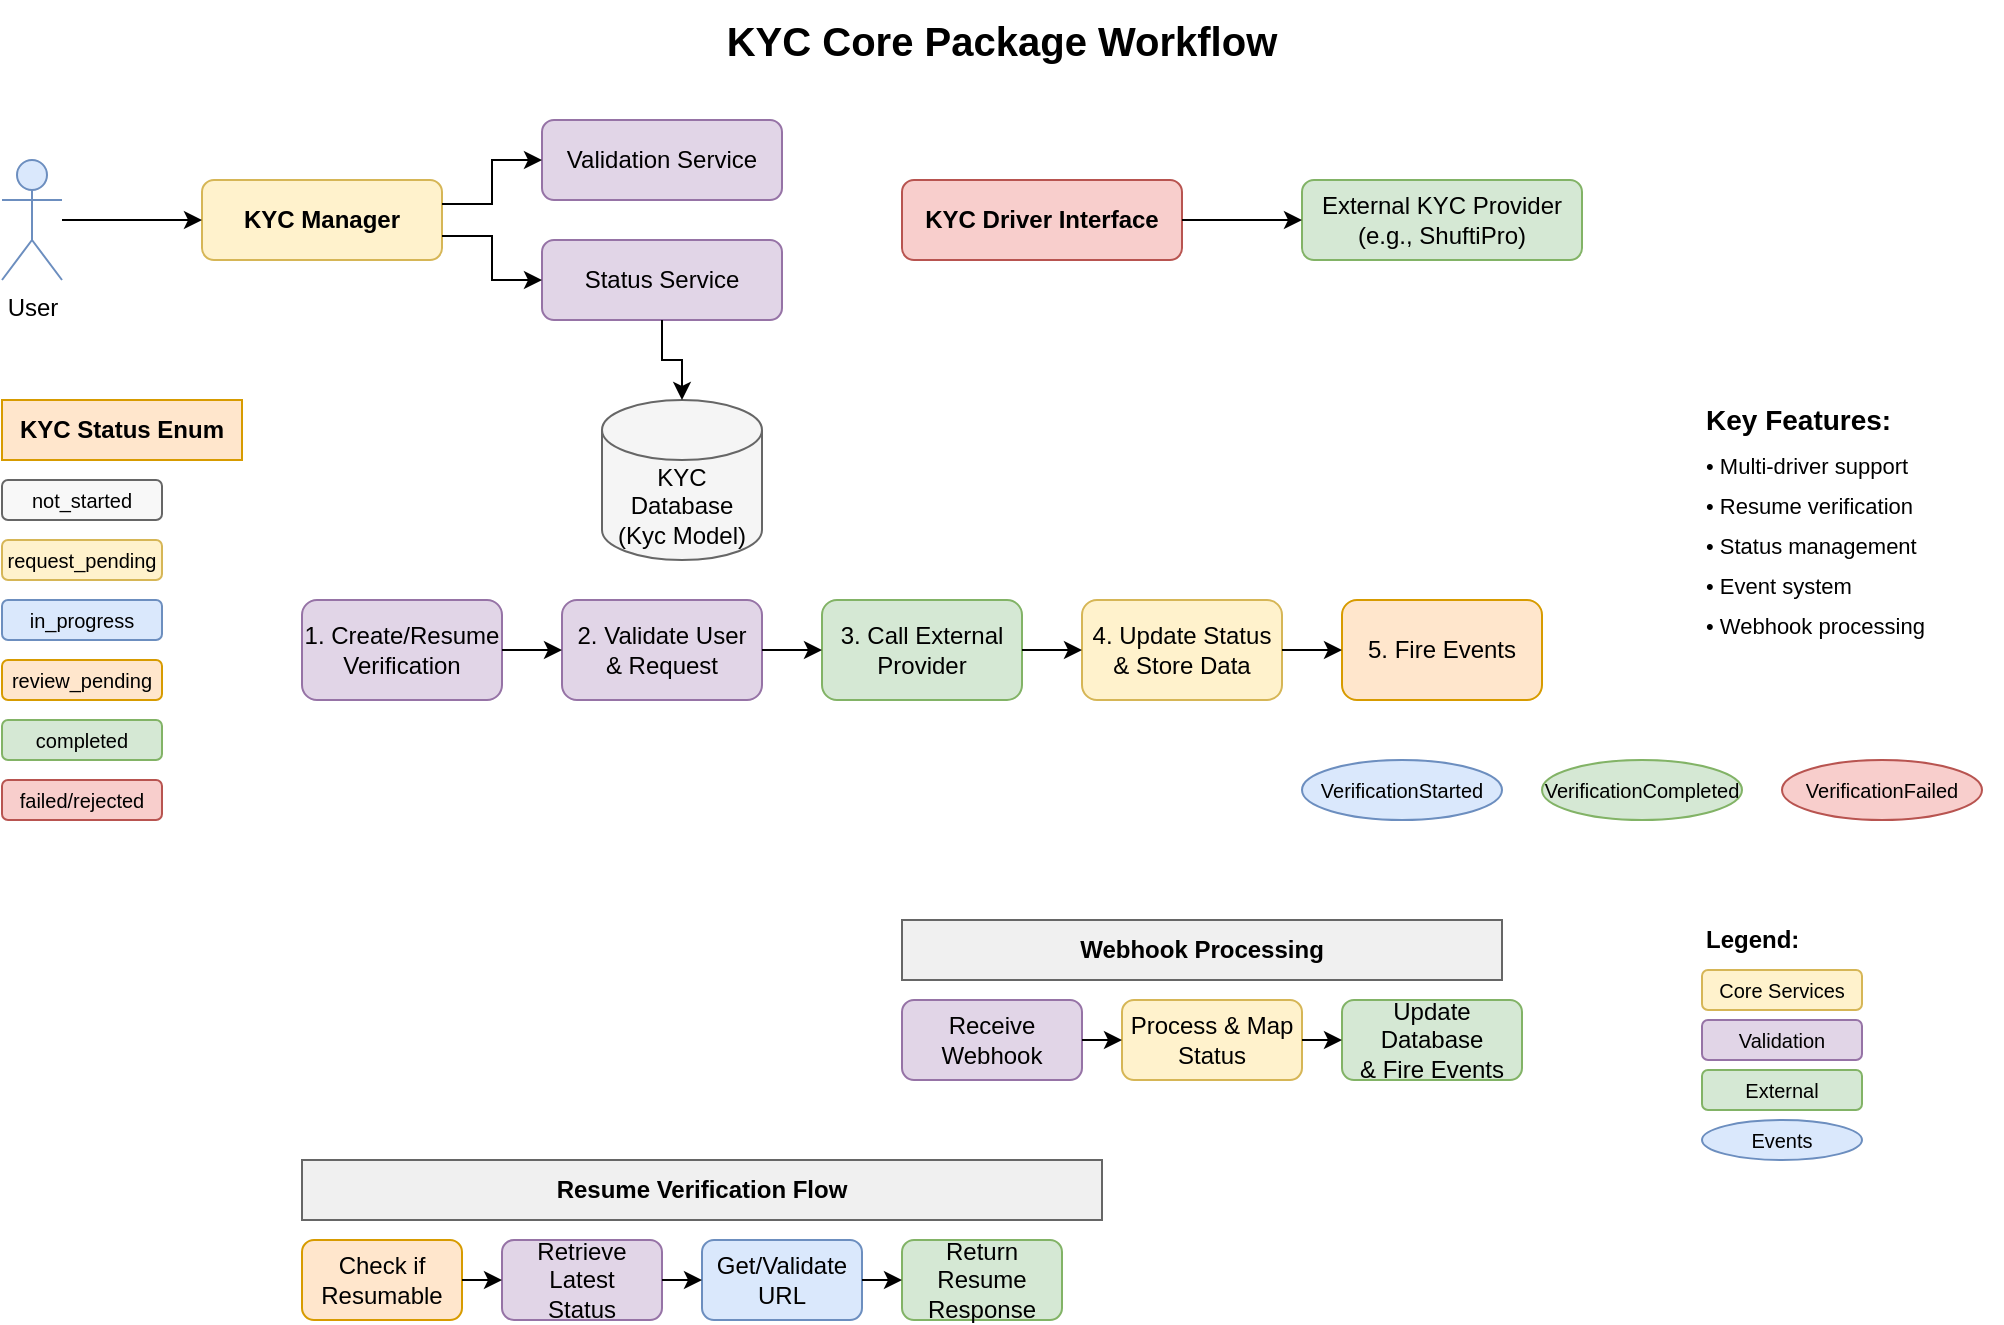 <mxfile version="24.7.17">
  <diagram name="KYC Core Workflow" id="kyc-workflow">
    <mxGraphModel dx="1422" dy="794" grid="1" gridSize="10" guides="1" tooltips="1" connect="1" arrows="1" fold="1" page="1" pageScale="1" pageWidth="1169" pageHeight="827" math="0" shadow="0">
      <root>
        <mxCell id="0" />
        <mxCell id="1" parent="0" />
        
        <!-- Title -->
        <mxCell id="title" value="KYC Core Package Workflow" style="text;html=1;strokeColor=none;fillColor=none;align=center;verticalAlign=middle;whiteSpace=wrap;rounded=0;fontSize=20;fontStyle=1;" vertex="1" parent="1">
          <mxGeometry x="400" y="20" width="300" height="40" as="geometry" />
        </mxCell>
        
        <!-- User Start -->
        <mxCell id="user-start" value="User" style="shape=umlActor;verticalLabelPosition=bottom;verticalAlign=top;html=1;outlineConnect=0;fillColor=#dae8fc;strokeColor=#6c8ebf;" vertex="1" parent="1">
          <mxGeometry x="50" y="100" width="30" height="60" as="geometry" />
        </mxCell>
        
        <!-- KYC Manager -->
        <mxCell id="kyc-manager" value="KYC Manager" style="rounded=1;whiteSpace=wrap;html=1;fillColor=#fff2cc;strokeColor=#d6b656;fontStyle=1;" vertex="1" parent="1">
          <mxGeometry x="150" y="110" width="120" height="40" as="geometry" />
        </mxCell>
        
        <!-- Validation Service -->
        <mxCell id="validation-service" value="Validation Service" style="rounded=1;whiteSpace=wrap;html=1;fillColor=#e1d5e7;strokeColor=#9673a6;" vertex="1" parent="1">
          <mxGeometry x="320" y="80" width="120" height="40" as="geometry" />
        </mxCell>
        
        <!-- Status Service -->
        <mxCell id="status-service" value="Status Service" style="rounded=1;whiteSpace=wrap;html=1;fillColor=#e1d5e7;strokeColor=#9673a6;" vertex="1" parent="1">
          <mxGeometry x="320" y="140" width="120" height="40" as="geometry" />
        </mxCell>
        
        <!-- Driver Interface -->
        <mxCell id="driver-interface" value="KYC Driver Interface" style="rounded=1;whiteSpace=wrap;html=1;fillColor=#f8cecc;strokeColor=#b85450;fontStyle=1;" vertex="1" parent="1">
          <mxGeometry x="500" y="110" width="140" height="40" as="geometry" />
        </mxCell>
        
        <!-- External Provider -->
        <mxCell id="external-provider" value="External KYC Provider&#xa;(e.g., ShuftiPro)" style="rounded=1;whiteSpace=wrap;html=1;fillColor=#d5e8d4;strokeColor=#82b366;" vertex="1" parent="1">
          <mxGeometry x="700" y="110" width="140" height="40" as="geometry" />
        </mxCell>
        
        <!-- Database -->
        <mxCell id="database" value="KYC Database&#xa;(Kyc Model)" style="shape=cylinder3;whiteSpace=wrap;html=1;boundedLbl=1;backgroundOutline=1;size=15;fillColor=#f5f5f5;strokeColor=#666666;" vertex="1" parent="1">
          <mxGeometry x="350" y="220" width="80" height="80" as="geometry" />
        </mxCell>
        
        <!-- Status Enum Box -->
        <mxCell id="status-enum-box" value="KYC Status Enum" style="rounded=0;whiteSpace=wrap;html=1;fillColor=#ffe6cc;strokeColor=#d79b00;fontStyle=1;" vertex="1" parent="1">
          <mxGeometry x="50" y="220" width="120" height="30" as="geometry" />
        </mxCell>
        
        <!-- Status Values -->
        <mxCell id="status-not-started" value="not_started" style="rounded=1;whiteSpace=wrap;html=1;fillColor=#f8f8f8;strokeColor=#666666;fontSize=10;" vertex="1" parent="1">
          <mxGeometry x="50" y="260" width="80" height="20" as="geometry" />
        </mxCell>
        
        <mxCell id="status-request-pending" value="request_pending" style="rounded=1;whiteSpace=wrap;html=1;fillColor=#fff2cc;strokeColor=#d6b656;fontSize=10;" vertex="1" parent="1">
          <mxGeometry x="50" y="290" width="80" height="20" as="geometry" />
        </mxCell>
        
        <mxCell id="status-in-progress" value="in_progress" style="rounded=1;whiteSpace=wrap;html=1;fillColor=#dae8fc;strokeColor=#6c8ebf;fontSize=10;" vertex="1" parent="1">
          <mxGeometry x="50" y="320" width="80" height="20" as="geometry" />
        </mxCell>
        
        <mxCell id="status-review-pending" value="review_pending" style="rounded=1;whiteSpace=wrap;html=1;fillColor=#ffe6cc;strokeColor=#d79b00;fontSize=10;" vertex="1" parent="1">
          <mxGeometry x="50" y="350" width="80" height="20" as="geometry" />
        </mxCell>
        
        <mxCell id="status-completed" value="completed" style="rounded=1;whiteSpace=wrap;html=1;fillColor=#d5e8d4;strokeColor=#82b366;fontSize=10;" vertex="1" parent="1">
          <mxGeometry x="50" y="380" width="80" height="20" as="geometry" />
        </mxCell>
        
        <mxCell id="status-failed" value="failed/rejected" style="rounded=1;whiteSpace=wrap;html=1;fillColor=#f8cecc;strokeColor=#b85450;fontSize=10;" vertex="1" parent="1">
          <mxGeometry x="50" y="410" width="80" height="20" as="geometry" />
        </mxCell>
        
        <!-- Workflow Steps -->
        <mxCell id="step1" value="1. Create/Resume&#xa;Verification" style="rounded=1;whiteSpace=wrap;html=1;fillColor=#e1d5e7;strokeColor=#9673a6;" vertex="1" parent="1">
          <mxGeometry x="200" y="320" width="100" height="50" as="geometry" />
        </mxCell>
        
        <mxCell id="step2" value="2. Validate User&#xa;&amp; Request" style="rounded=1;whiteSpace=wrap;html=1;fillColor=#e1d5e7;strokeColor=#9673a6;" vertex="1" parent="1">
          <mxGeometry x="330" y="320" width="100" height="50" as="geometry" />
        </mxCell>
        
        <mxCell id="step3" value="3. Call External&#xa;Provider" style="rounded=1;whiteSpace=wrap;html=1;fillColor=#d5e8d4;strokeColor=#82b366;" vertex="1" parent="1">
          <mxGeometry x="460" y="320" width="100" height="50" as="geometry" />
        </mxCell>
        
        <mxCell id="step4" value="4. Update Status&#xa;&amp; Store Data" style="rounded=1;whiteSpace=wrap;html=1;fillColor=#fff2cc;strokeColor=#d6b656;" vertex="1" parent="1">
          <mxGeometry x="590" y="320" width="100" height="50" as="geometry" />
        </mxCell>
        
        <mxCell id="step5" value="5. Fire Events" style="rounded=1;whiteSpace=wrap;html=1;fillColor=#ffe6cc;strokeColor=#d79b00;" vertex="1" parent="1">
          <mxGeometry x="720" y="320" width="100" height="50" as="geometry" />
        </mxCell>
        
        <!-- Events -->
        <mxCell id="event-started" value="VerificationStarted" style="ellipse;whiteSpace=wrap;html=1;fillColor=#dae8fc;strokeColor=#6c8ebf;fontSize=10;" vertex="1" parent="1">
          <mxGeometry x="700" y="400" width="100" height="30" as="geometry" />
        </mxCell>
        
        <mxCell id="event-completed" value="VerificationCompleted" style="ellipse;whiteSpace=wrap;html=1;fillColor=#d5e8d4;strokeColor=#82b366;fontSize=10;" vertex="1" parent="1">
          <mxGeometry x="820" y="400" width="100" height="30" as="geometry" />
        </mxCell>
        
        <mxCell id="event-failed" value="VerificationFailed" style="ellipse;whiteSpace=wrap;html=1;fillColor=#f8cecc;strokeColor=#b85450;fontSize=10;" vertex="1" parent="1">
          <mxGeometry x="940" y="400" width="100" height="30" as="geometry" />
        </mxCell>
        
        <!-- Webhook Process -->
        <mxCell id="webhook-box" value="Webhook Processing" style="rounded=0;whiteSpace=wrap;html=1;fillColor=#f0f0f0;strokeColor=#666666;fontStyle=1;" vertex="1" parent="1">
          <mxGeometry x="500" y="480" width="300" height="30" as="geometry" />
        </mxCell>
        
        <mxCell id="webhook-receive" value="Receive Webhook" style="rounded=1;whiteSpace=wrap;html=1;fillColor=#e1d5e7;strokeColor=#9673a6;" vertex="1" parent="1">
          <mxGeometry x="500" y="520" width="90" height="40" as="geometry" />
        </mxCell>
        
        <mxCell id="webhook-process" value="Process &amp; Map&#xa;Status" style="rounded=1;whiteSpace=wrap;html=1;fillColor=#fff2cc;strokeColor=#d6b656;" vertex="1" parent="1">
          <mxGeometry x="610" y="520" width="90" height="40" as="geometry" />
        </mxCell>
        
        <mxCell id="webhook-update" value="Update Database&#xa;&amp; Fire Events" style="rounded=1;whiteSpace=wrap;html=1;fillColor=#d5e8d4;strokeColor=#82b366;" vertex="1" parent="1">
          <mxGeometry x="720" y="520" width="90" height="40" as="geometry" />
        </mxCell>
        
        <!-- Resume Flow -->
        <mxCell id="resume-box" value="Resume Verification Flow" style="rounded=0;whiteSpace=wrap;html=1;fillColor=#f0f0f0;strokeColor=#666666;fontStyle=1;" vertex="1" parent="1">
          <mxGeometry x="200" y="600" width="400" height="30" as="geometry" />
        </mxCell>
        
        <mxCell id="resume-check" value="Check if&#xa;Resumable" style="rounded=1;whiteSpace=wrap;html=1;fillColor=#ffe6cc;strokeColor=#d79b00;" vertex="1" parent="1">
          <mxGeometry x="200" y="640" width="80" height="40" as="geometry" />
        </mxCell>
        
        <mxCell id="resume-retrieve" value="Retrieve Latest&#xa;Status" style="rounded=1;whiteSpace=wrap;html=1;fillColor=#e1d5e7;strokeColor=#9673a6;" vertex="1" parent="1">
          <mxGeometry x="300" y="640" width="80" height="40" as="geometry" />
        </mxCell>
        
        <mxCell id="resume-url" value="Get/Validate&#xa;URL" style="rounded=1;whiteSpace=wrap;html=1;fillColor=#dae8fc;strokeColor=#6c8ebf;" vertex="1" parent="1">
          <mxGeometry x="400" y="640" width="80" height="40" as="geometry" />
        </mxCell>
        
        <mxCell id="resume-response" value="Return Resume&#xa;Response" style="rounded=1;whiteSpace=wrap;html=1;fillColor=#d5e8d4;strokeColor=#82b366;" vertex="1" parent="1">
          <mxGeometry x="500" y="640" width="80" height="40" as="geometry" />
        </mxCell>
        
        <!-- Main Flow Arrows -->
        <mxCell id="arrow1" style="edgeStyle=orthogonalEdgeStyle;rounded=0;orthogonalLoop=1;jettySize=auto;html=1;exitX=1;exitY=0.5;entryX=0;entryY=0.5;" edge="1" parent="1" source="user-start" target="kyc-manager">
          <mxGeometry relative="1" as="geometry" />
        </mxCell>
        
        <mxCell id="arrow2" style="edgeStyle=orthogonalEdgeStyle;rounded=0;orthogonalLoop=1;jettySize=auto;html=1;exitX=1;exitY=0.3;entryX=0;entryY=0.5;" edge="1" parent="1" source="kyc-manager" target="validation-service">
          <mxGeometry relative="1" as="geometry" />
        </mxCell>
        
        <mxCell id="arrow3" style="edgeStyle=orthogonalEdgeStyle;rounded=0;orthogonalLoop=1;jettySize=auto;html=1;exitX=1;exitY=0.7;entryX=0;entryY=0.5;" edge="1" parent="1" source="kyc-manager" target="status-service">
          <mxGeometry relative="1" as="geometry" />
        </mxCell>
        
        <mxCell id="arrow4" style="edgeStyle=orthogonalEdgeStyle;rounded=0;orthogonalLoop=1;jettySize=auto;html=1;exitX=1;exitY=0.5;entryX=0;entryY=0.5;" edge="1" parent="1" source="driver-interface" target="external-provider">
          <mxGeometry relative="1" as="geometry" />
        </mxCell>
        
        <mxCell id="arrow5" style="edgeStyle=orthogonalEdgeStyle;rounded=0;orthogonalLoop=1;jettySize=auto;html=1;exitX=0.5;exitY=1;entryX=0.5;entryY=0;" edge="1" parent="1" source="status-service" target="database">
          <mxGeometry relative="1" as="geometry" />
        </mxCell>
        
        <!-- Workflow Step Arrows -->
        <mxCell id="step-arrow1" style="edgeStyle=orthogonalEdgeStyle;rounded=0;orthogonalLoop=1;jettySize=auto;html=1;exitX=1;exitY=0.5;entryX=0;entryY=0.5;" edge="1" parent="1" source="step1" target="step2">
          <mxGeometry relative="1" as="geometry" />
        </mxCell>
        
        <mxCell id="step-arrow2" style="edgeStyle=orthogonalEdgeStyle;rounded=0;orthogonalLoop=1;jettySize=auto;html=1;exitX=1;exitY=0.5;entryX=0;entryY=0.5;" edge="1" parent="1" source="step2" target="step3">
          <mxGeometry relative="1" as="geometry" />
        </mxCell>
        
        <mxCell id="step-arrow3" style="edgeStyle=orthogonalEdgeStyle;rounded=0;orthogonalLoop=1;jettySize=auto;html=1;exitX=1;exitY=0.5;entryX=0;entryY=0.5;" edge="1" parent="1" source="step3" target="step4">
          <mxGeometry relative="1" as="geometry" />
        </mxCell>
        
        <mxCell id="step-arrow4" style="edgeStyle=orthogonalEdgeStyle;rounded=0;orthogonalLoop=1;jettySize=auto;html=1;exitX=1;exitY=0.5;entryX=0;entryY=0.5;" edge="1" parent="1" source="step4" target="step5">
          <mxGeometry relative="1" as="geometry" />
        </mxCell>
        
        <!-- Webhook Arrows -->
        <mxCell id="webhook-arrow1" style="edgeStyle=orthogonalEdgeStyle;rounded=0;orthogonalLoop=1;jettySize=auto;html=1;exitX=1;exitY=0.5;entryX=0;entryY=0.5;" edge="1" parent="1" source="webhook-receive" target="webhook-process">
          <mxGeometry relative="1" as="geometry" />
        </mxCell>
        
        <mxCell id="webhook-arrow2" style="edgeStyle=orthogonalEdgeStyle;rounded=0;orthogonalLoop=1;jettySize=auto;html=1;exitX=1;exitY=0.5;entryX=0;entryY=0.5;" edge="1" parent="1" source="webhook-process" target="webhook-update">
          <mxGeometry relative="1" as="geometry" />
        </mxCell>
        
        <!-- Resume Arrows -->
        <mxCell id="resume-arrow1" style="edgeStyle=orthogonalEdgeStyle;rounded=0;orthogonalLoop=1;jettySize=auto;html=1;exitX=1;exitY=0.5;entryX=0;entryY=0.5;" edge="1" parent="1" source="resume-check" target="resume-retrieve">
          <mxGeometry relative="1" as="geometry" />
        </mxCell>
        
        <mxCell id="resume-arrow2" style="edgeStyle=orthogonalEdgeStyle;rounded=0;orthogonalLoop=1;jettySize=auto;html=1;exitX=1;exitY=0.5;entryX=0;entryY=0.5;" edge="1" parent="1" source="resume-retrieve" target="resume-url">
          <mxGeometry relative="1" as="geometry" />
        </mxCell>
        
        <mxCell id="resume-arrow3" style="edgeStyle=orthogonalEdgeStyle;rounded=0;orthogonalLoop=1;jettySize=auto;html=1;exitX=1;exitY=0.5;entryX=0;entryY=0.5;" edge="1" parent="1" source="resume-url" target="resume-response">
          <mxGeometry relative="1" as="geometry" />
        </mxCell>
        
        <!-- Key Features Text -->
        <mxCell id="features-title" value="Key Features:" style="text;html=1;strokeColor=none;fillColor=none;align=left;verticalAlign=middle;whiteSpace=wrap;rounded=0;fontSize=14;fontStyle=1;" vertex="1" parent="1">
          <mxGeometry x="900" y="220" width="100" height="20" as="geometry" />
        </mxCell>
        
        <mxCell id="feature1" value="• Multi-driver support" style="text;html=1;strokeColor=none;fillColor=none;align=left;verticalAlign=middle;whiteSpace=wrap;rounded=0;fontSize=11;" vertex="1" parent="1">
          <mxGeometry x="900" y="245" width="150" height="15" as="geometry" />
        </mxCell>
        
        <mxCell id="feature2" value="• Resume verification" style="text;html=1;strokeColor=none;fillColor=none;align=left;verticalAlign=middle;whiteSpace=wrap;rounded=0;fontSize=11;" vertex="1" parent="1">
          <mxGeometry x="900" y="265" width="150" height="15" as="geometry" />
        </mxCell>
        
        <mxCell id="feature3" value="• Status management" style="text;html=1;strokeColor=none;fillColor=none;align=left;verticalAlign=middle;whiteSpace=wrap;rounded=0;fontSize=11;" vertex="1" parent="1">
          <mxGeometry x="900" y="285" width="150" height="15" as="geometry" />
        </mxCell>
        
        <mxCell id="feature4" value="• Event system" style="text;html=1;strokeColor=none;fillColor=none;align=left;verticalAlign=middle;whiteSpace=wrap;rounded=0;fontSize=11;" vertex="1" parent="1">
          <mxGeometry x="900" y="305" width="150" height="15" as="geometry" />
        </mxCell>
        
        <mxCell id="feature5" value="• Webhook processing" style="text;html=1;strokeColor=none;fillColor=none;align=left;verticalAlign=middle;whiteSpace=wrap;rounded=0;fontSize=11;" vertex="1" parent="1">
          <mxGeometry x="900" y="325" width="150" height="15" as="geometry" />
        </mxCell>
        
        <!-- Legend -->
        <mxCell id="legend-title" value="Legend:" style="text;html=1;strokeColor=none;fillColor=none;align=left;verticalAlign=middle;whiteSpace=wrap;rounded=0;fontSize=12;fontStyle=1;" vertex="1" parent="1">
          <mxGeometry x="900" y="480" width="60" height="20" as="geometry" />
        </mxCell>
        
        <mxCell id="legend-core" value="Core Services" style="rounded=1;whiteSpace=wrap;html=1;fillColor=#fff2cc;strokeColor=#d6b656;fontSize=10;" vertex="1" parent="1">
          <mxGeometry x="900" y="505" width="80" height="20" as="geometry" />
        </mxCell>
        
        <mxCell id="legend-validation" value="Validation" style="rounded=1;whiteSpace=wrap;html=1;fillColor=#e1d5e7;strokeColor=#9673a6;fontSize=10;" vertex="1" parent="1">
          <mxGeometry x="900" y="530" width="80" height="20" as="geometry" />
        </mxCell>
        
        <mxCell id="legend-external" value="External" style="rounded=1;whiteSpace=wrap;html=1;fillColor=#d5e8d4;strokeColor=#82b366;fontSize=10;" vertex="1" parent="1">
          <mxGeometry x="900" y="555" width="80" height="20" as="geometry" />
        </mxCell>
        
        <mxCell id="legend-events" value="Events" style="ellipse;whiteSpace=wrap;html=1;fillColor=#dae8fc;strokeColor=#6c8ebf;fontSize=10;" vertex="1" parent="1">
          <mxGeometry x="900" y="580" width="80" height="20" as="geometry" />
        </mxCell>
        
      </root>
    </mxGraphModel>
  </diagram>
</mxfile>
